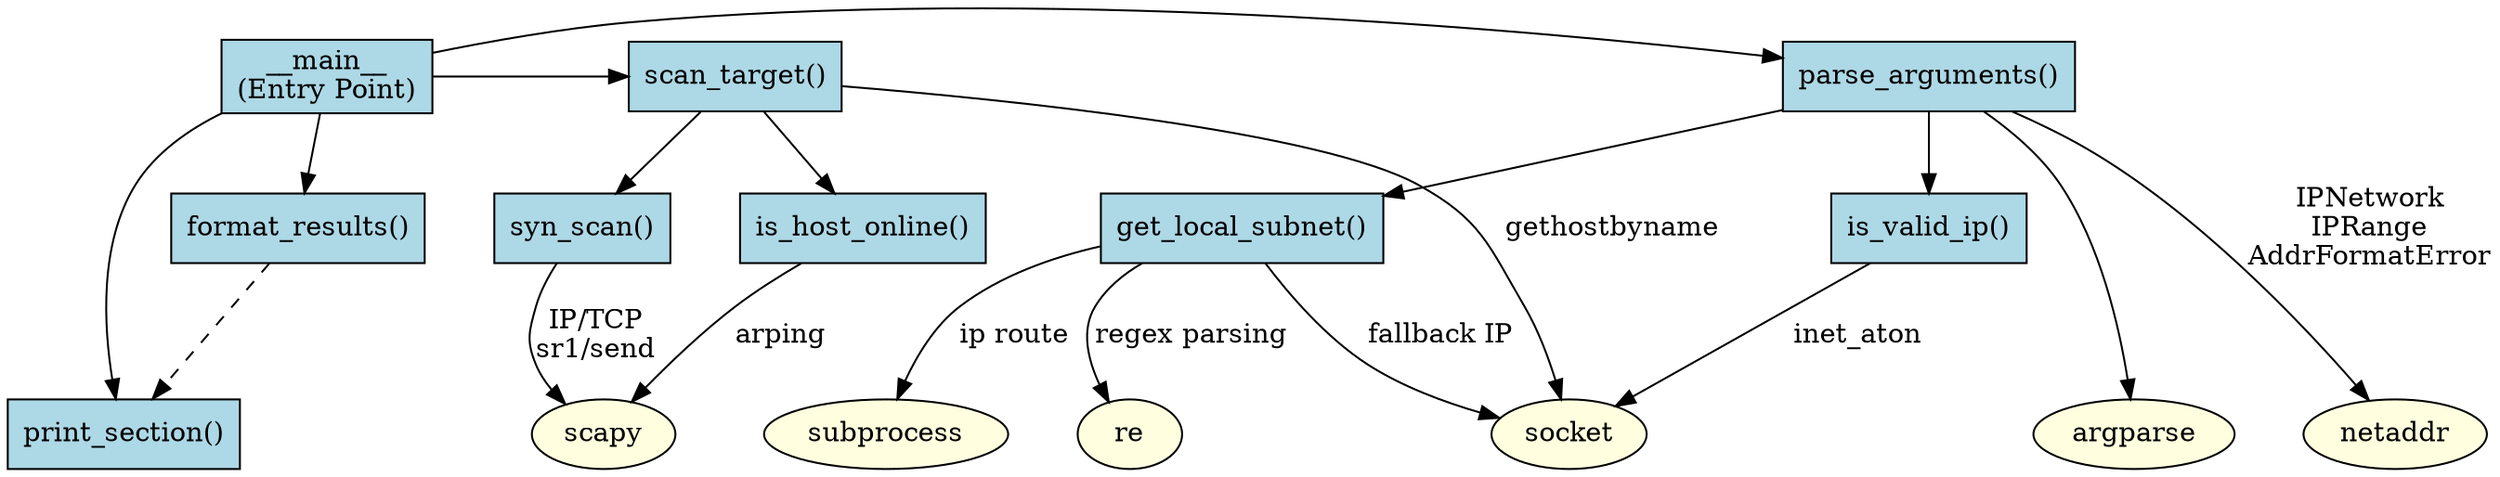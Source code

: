digraph syn_scanner {
    rankdir="TB";
    node [shape=rectangle, style=filled, fillcolor=lightblue];
    graph [nodesep=0.5, ranksep=0.5];

    // Main components
    main [label="__main__\n(Entry Point)"];
    parse_arguments [label="parse_arguments()"];
    scan_target [label="scan_target()"];
    is_valid_ip [label="is_valid_ip()"];
    get_local_subnet [label="get_local_subnet()"];
    is_host_online [label="is_host_online()"];
    syn_scan [label="syn_scan()"];
    format_results [label="format_results()"];
    print_section [label="print_section()"];

    // External modules
    node [shape=ellipse, fillcolor=lightyellow];
    argparse; socket; subprocess; re; scapy; netaddr;

    // Relationships
    main -> parse_arguments
    main -> scan_target
    main -> format_results
    main -> print_section
    
    parse_arguments -> get_local_subnet
    parse_arguments -> is_valid_ip
    parse_arguments -> argparse
    parse_arguments -> netaddr [label="IPNetwork\nIPRange\nAddrFormatError"]
    
    scan_target -> is_host_online
    scan_target -> syn_scan
    scan_target -> socket [label="gethostbyname"]
    
    get_local_subnet -> subprocess [label="ip route"]
    get_local_subnet -> re [label="regex parsing"]
    get_local_subnet -> socket [label="fallback IP"]
    
    is_host_online -> scapy [label="arping"]
    
    syn_scan -> scapy [label="IP/TCP\nsr1/send"]
    
    is_valid_ip -> socket [label="inet_aton"]
    
    format_results -> print_section [style=dashed]

    // Rank grouping
    { rank=same; main; parse_arguments; scan_target }
    { rank=same; is_valid_ip; get_local_subnet; is_host_online; syn_scan }
    { rank=same; argparse; socket; subprocess; re; scapy; netaddr }
}